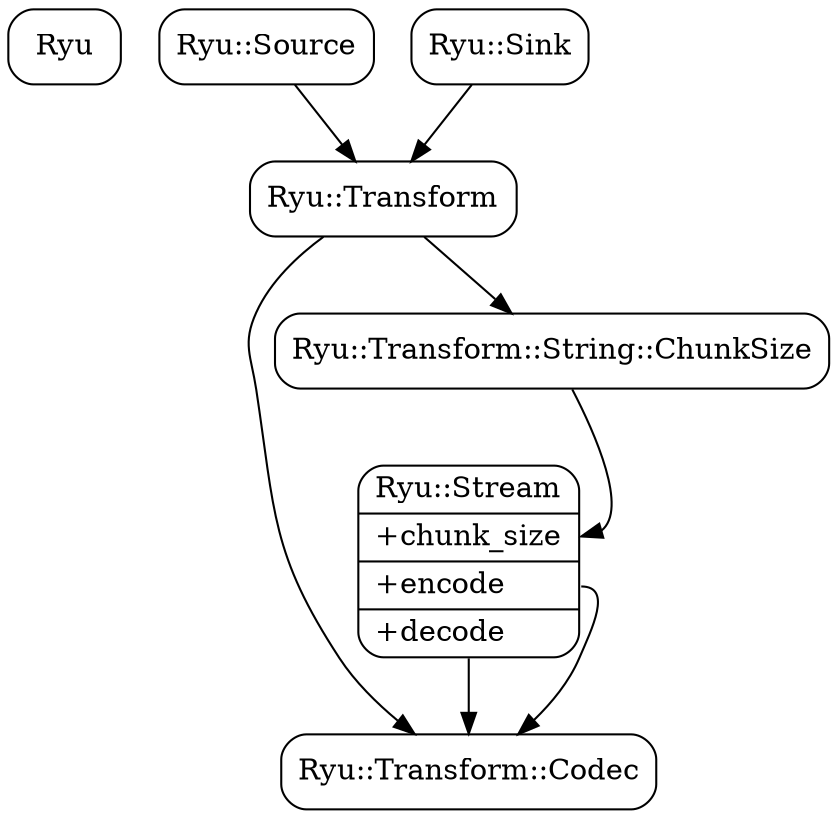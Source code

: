 digraph {
 node [shape=Mrecord];
 Ryu [ label = "{Ryu}" ];
 Ryu_Source [ label = "{Ryu::Source}" ];
 Ryu_Sink [ label = "{Ryu::Sink}" ];
 Ryu_Transform [ label = "{Ryu::Transform}" ];
 Ryu_Transform_Codec [ label = "{Ryu::Transform::Codec}" ];
 Ryu_Stream [ label = "{Ryu::Stream|<chunk_size> +chunk_size\l|<encode> +encode\l|<decode> +decode\l}" ];
 Ryu_Transform_String_ChunkSize [ label = "{Ryu::Transform::String::ChunkSize}" ];
 Ryu_Transform_String_ChunkSize -> Ryu_Stream:chunk_size;
 Ryu_Stream:encode -> Ryu_Transform_Codec;
 Ryu_Stream:decode -> Ryu_Transform_Codec;
 Ryu_Transform -> Ryu_Transform_Codec;
 Ryu_Transform -> Ryu_Transform_String_ChunkSize;
 Ryu_Source -> Ryu_Transform;
 Ryu_Sink -> Ryu_Transform;
}


